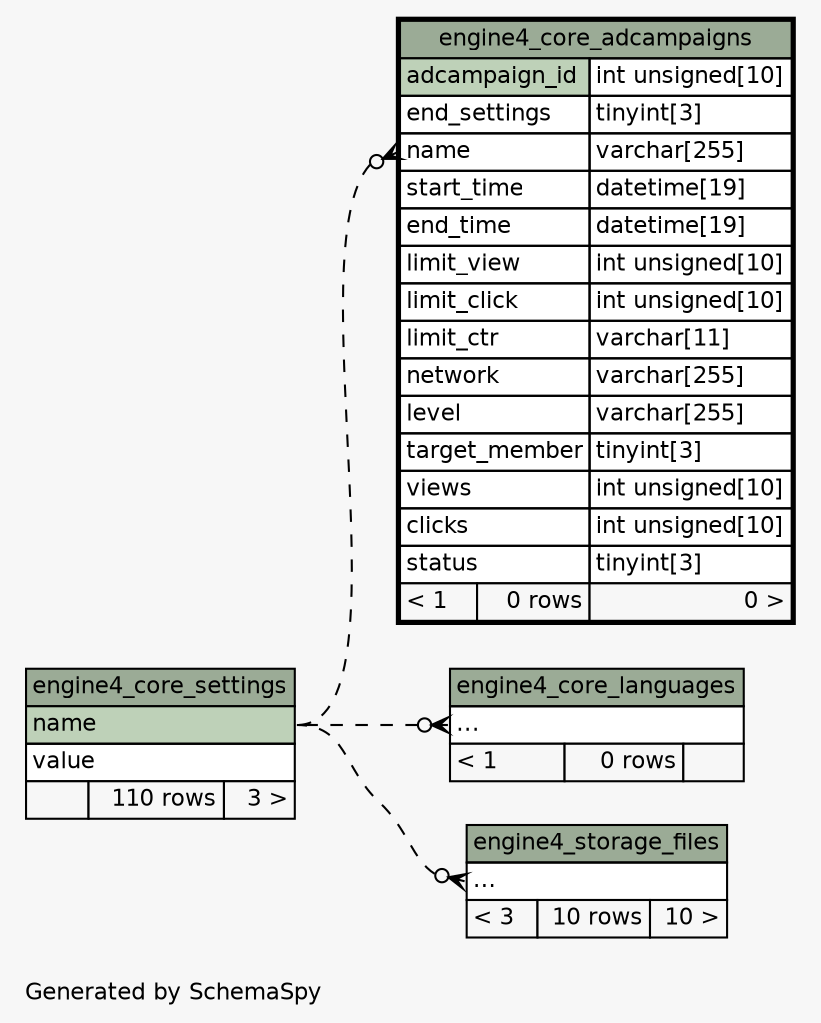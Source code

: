 // dot 2.38.0 on Windows 10 10.0
// SchemaSpy rev 590
digraph "impliedTwoDegreesRelationshipsDiagram" {
  graph [
    rankdir="RL"
    bgcolor="#f7f7f7"
    label="\nGenerated by SchemaSpy"
    labeljust="l"
    nodesep="0.18"
    ranksep="0.46"
    fontname="Helvetica"
    fontsize="11"
  ];
  node [
    fontname="Helvetica"
    fontsize="11"
    shape="plaintext"
  ];
  edge [
    arrowsize="0.8"
  ];
  "engine4_core_adcampaigns":"name":w -> "engine4_core_settings":"name":e [arrowhead=none dir=back arrowtail=crowodot style=dashed];
  "engine4_core_languages":"elipses":w -> "engine4_core_settings":"name":e [arrowhead=none dir=back arrowtail=crowodot style=dashed];
  "engine4_storage_files":"elipses":w -> "engine4_core_settings":"name":e [arrowhead=none dir=back arrowtail=crowodot style=dashed];
  "engine4_core_adcampaigns" [
    label=<
    <TABLE BORDER="2" CELLBORDER="1" CELLSPACING="0" BGCOLOR="#ffffff">
      <TR><TD COLSPAN="3" BGCOLOR="#9bab96" ALIGN="CENTER">engine4_core_adcampaigns</TD></TR>
      <TR><TD PORT="adcampaign_id" COLSPAN="2" BGCOLOR="#bed1b8" ALIGN="LEFT">adcampaign_id</TD><TD PORT="adcampaign_id.type" ALIGN="LEFT">int unsigned[10]</TD></TR>
      <TR><TD PORT="end_settings" COLSPAN="2" ALIGN="LEFT">end_settings</TD><TD PORT="end_settings.type" ALIGN="LEFT">tinyint[3]</TD></TR>
      <TR><TD PORT="name" COLSPAN="2" ALIGN="LEFT">name</TD><TD PORT="name.type" ALIGN="LEFT">varchar[255]</TD></TR>
      <TR><TD PORT="start_time" COLSPAN="2" ALIGN="LEFT">start_time</TD><TD PORT="start_time.type" ALIGN="LEFT">datetime[19]</TD></TR>
      <TR><TD PORT="end_time" COLSPAN="2" ALIGN="LEFT">end_time</TD><TD PORT="end_time.type" ALIGN="LEFT">datetime[19]</TD></TR>
      <TR><TD PORT="limit_view" COLSPAN="2" ALIGN="LEFT">limit_view</TD><TD PORT="limit_view.type" ALIGN="LEFT">int unsigned[10]</TD></TR>
      <TR><TD PORT="limit_click" COLSPAN="2" ALIGN="LEFT">limit_click</TD><TD PORT="limit_click.type" ALIGN="LEFT">int unsigned[10]</TD></TR>
      <TR><TD PORT="limit_ctr" COLSPAN="2" ALIGN="LEFT">limit_ctr</TD><TD PORT="limit_ctr.type" ALIGN="LEFT">varchar[11]</TD></TR>
      <TR><TD PORT="network" COLSPAN="2" ALIGN="LEFT">network</TD><TD PORT="network.type" ALIGN="LEFT">varchar[255]</TD></TR>
      <TR><TD PORT="level" COLSPAN="2" ALIGN="LEFT">level</TD><TD PORT="level.type" ALIGN="LEFT">varchar[255]</TD></TR>
      <TR><TD PORT="target_member" COLSPAN="2" ALIGN="LEFT">target_member</TD><TD PORT="target_member.type" ALIGN="LEFT">tinyint[3]</TD></TR>
      <TR><TD PORT="views" COLSPAN="2" ALIGN="LEFT">views</TD><TD PORT="views.type" ALIGN="LEFT">int unsigned[10]</TD></TR>
      <TR><TD PORT="clicks" COLSPAN="2" ALIGN="LEFT">clicks</TD><TD PORT="clicks.type" ALIGN="LEFT">int unsigned[10]</TD></TR>
      <TR><TD PORT="status" COLSPAN="2" ALIGN="LEFT">status</TD><TD PORT="status.type" ALIGN="LEFT">tinyint[3]</TD></TR>
      <TR><TD ALIGN="LEFT" BGCOLOR="#f7f7f7">&lt; 1</TD><TD ALIGN="RIGHT" BGCOLOR="#f7f7f7">0 rows</TD><TD ALIGN="RIGHT" BGCOLOR="#f7f7f7">0 &gt;</TD></TR>
    </TABLE>>
    URL="engine4_core_adcampaigns.html"
    tooltip="engine4_core_adcampaigns"
  ];
  "engine4_core_languages" [
    label=<
    <TABLE BORDER="0" CELLBORDER="1" CELLSPACING="0" BGCOLOR="#ffffff">
      <TR><TD COLSPAN="3" BGCOLOR="#9bab96" ALIGN="CENTER">engine4_core_languages</TD></TR>
      <TR><TD PORT="elipses" COLSPAN="3" ALIGN="LEFT">...</TD></TR>
      <TR><TD ALIGN="LEFT" BGCOLOR="#f7f7f7">&lt; 1</TD><TD ALIGN="RIGHT" BGCOLOR="#f7f7f7">0 rows</TD><TD ALIGN="RIGHT" BGCOLOR="#f7f7f7">  </TD></TR>
    </TABLE>>
    URL="engine4_core_languages.html"
    tooltip="engine4_core_languages"
  ];
  "engine4_core_settings" [
    label=<
    <TABLE BORDER="0" CELLBORDER="1" CELLSPACING="0" BGCOLOR="#ffffff">
      <TR><TD COLSPAN="3" BGCOLOR="#9bab96" ALIGN="CENTER">engine4_core_settings</TD></TR>
      <TR><TD PORT="name" COLSPAN="3" BGCOLOR="#bed1b8" ALIGN="LEFT">name</TD></TR>
      <TR><TD PORT="value" COLSPAN="3" ALIGN="LEFT">value</TD></TR>
      <TR><TD ALIGN="LEFT" BGCOLOR="#f7f7f7">  </TD><TD ALIGN="RIGHT" BGCOLOR="#f7f7f7">110 rows</TD><TD ALIGN="RIGHT" BGCOLOR="#f7f7f7">3 &gt;</TD></TR>
    </TABLE>>
    URL="engine4_core_settings.html"
    tooltip="engine4_core_settings"
  ];
  "engine4_storage_files" [
    label=<
    <TABLE BORDER="0" CELLBORDER="1" CELLSPACING="0" BGCOLOR="#ffffff">
      <TR><TD COLSPAN="3" BGCOLOR="#9bab96" ALIGN="CENTER">engine4_storage_files</TD></TR>
      <TR><TD PORT="elipses" COLSPAN="3" ALIGN="LEFT">...</TD></TR>
      <TR><TD ALIGN="LEFT" BGCOLOR="#f7f7f7">&lt; 3</TD><TD ALIGN="RIGHT" BGCOLOR="#f7f7f7">10 rows</TD><TD ALIGN="RIGHT" BGCOLOR="#f7f7f7">10 &gt;</TD></TR>
    </TABLE>>
    URL="engine4_storage_files.html"
    tooltip="engine4_storage_files"
  ];
}
